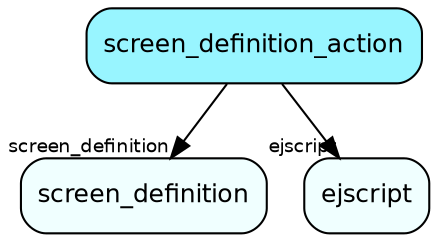 digraph screen_definition_action  {
node [shape = box style="rounded, filled" fontname = "Helvetica" fontsize = "12" ]
edge [fontname = "Helvetica" fontsize = "9"]

screen_definition_action[fillcolor = "cadetblue1"]
screen_definition[fillcolor = "azure1"]
ejscript[fillcolor = "azure1"]
screen_definition_action -> screen_definition [headlabel = "screen_definition"]
screen_definition_action -> ejscript [headlabel = "ejscript"]
}
